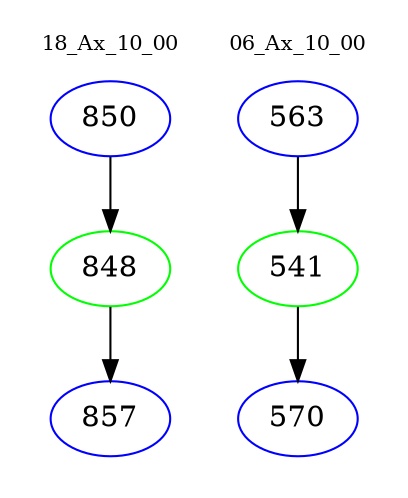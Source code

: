 digraph{
subgraph cluster_0 {
color = white
label = "18_Ax_10_00";
fontsize=10;
T0_850 [label="850", color="blue"]
T0_850 -> T0_848 [color="black"]
T0_848 [label="848", color="green"]
T0_848 -> T0_857 [color="black"]
T0_857 [label="857", color="blue"]
}
subgraph cluster_1 {
color = white
label = "06_Ax_10_00";
fontsize=10;
T1_563 [label="563", color="blue"]
T1_563 -> T1_541 [color="black"]
T1_541 [label="541", color="green"]
T1_541 -> T1_570 [color="black"]
T1_570 [label="570", color="blue"]
}
}
